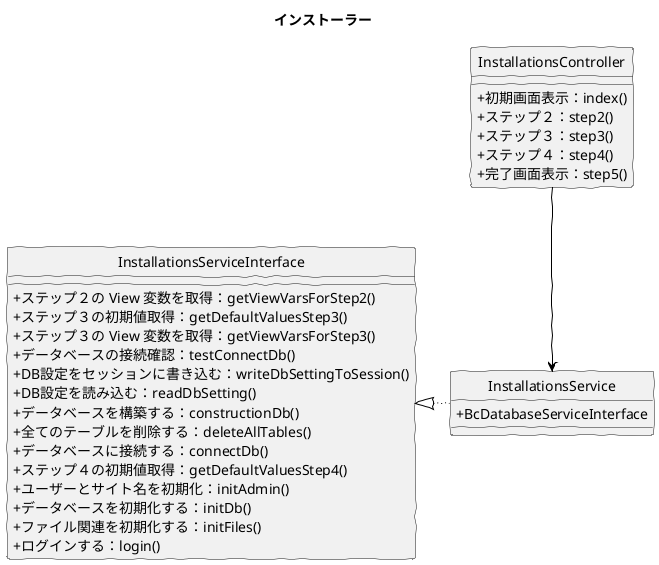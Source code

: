 @startuml
skinparam handwritten true
skinparam backgroundColor white
hide circle
skinparam classAttributeIconSize 0

title インストーラー

class InstallationsController {
  + 初期画面表示：index()
  + ステップ２：step2()
  + ステップ３：step3()
  + ステップ４：step4()
  + 完了画面表示：step5()
}

class InstallationsService {
	+ BcDatabaseServiceInterface
}

class InstallationsServiceInterface {
  + ステップ２の View 変数を取得：getViewVarsForStep2()
  + ステップ３の初期値取得：getDefaultValuesStep3()
  + ステップ３の View 変数を取得：getViewVarsForStep3()
  + データベースの接続確認：testConnectDb()
  + DB設定をセッションに書き込む：writeDbSettingToSession()
  + DB設定を読み込む：readDbSetting()
  + データベースを構築する：constructionDb()
  + 全てのテーブルを削除する：deleteAllTables()
  + データベースに接続する：connectDb()
  + ステップ４の初期値取得：getDefaultValuesStep4()
  + ユーザーとサイト名を初期化：initAdmin()
  + データベースを初期化する：initDb()
  + ファイル関連を初期化する：initFiles()
  + ログインする：login()
}

InstallationsController -down[#Black]-> InstallationsService
InstallationsService -left[dotted,#Black]-|> InstallationsServiceInterface


@enduml
